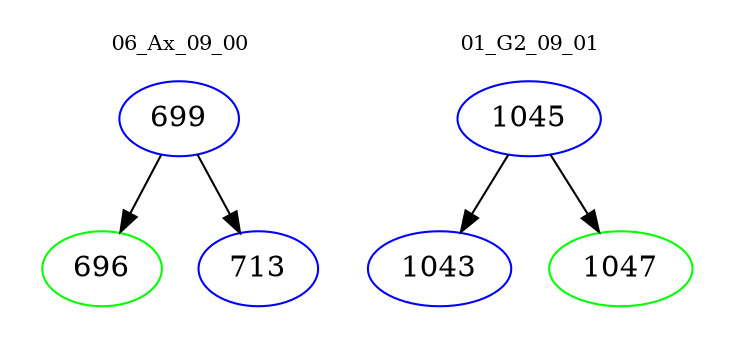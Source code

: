 digraph{
subgraph cluster_0 {
color = white
label = "06_Ax_09_00";
fontsize=10;
T0_699 [label="699", color="blue"]
T0_699 -> T0_696 [color="black"]
T0_696 [label="696", color="green"]
T0_699 -> T0_713 [color="black"]
T0_713 [label="713", color="blue"]
}
subgraph cluster_1 {
color = white
label = "01_G2_09_01";
fontsize=10;
T1_1045 [label="1045", color="blue"]
T1_1045 -> T1_1043 [color="black"]
T1_1043 [label="1043", color="blue"]
T1_1045 -> T1_1047 [color="black"]
T1_1047 [label="1047", color="green"]
}
}
